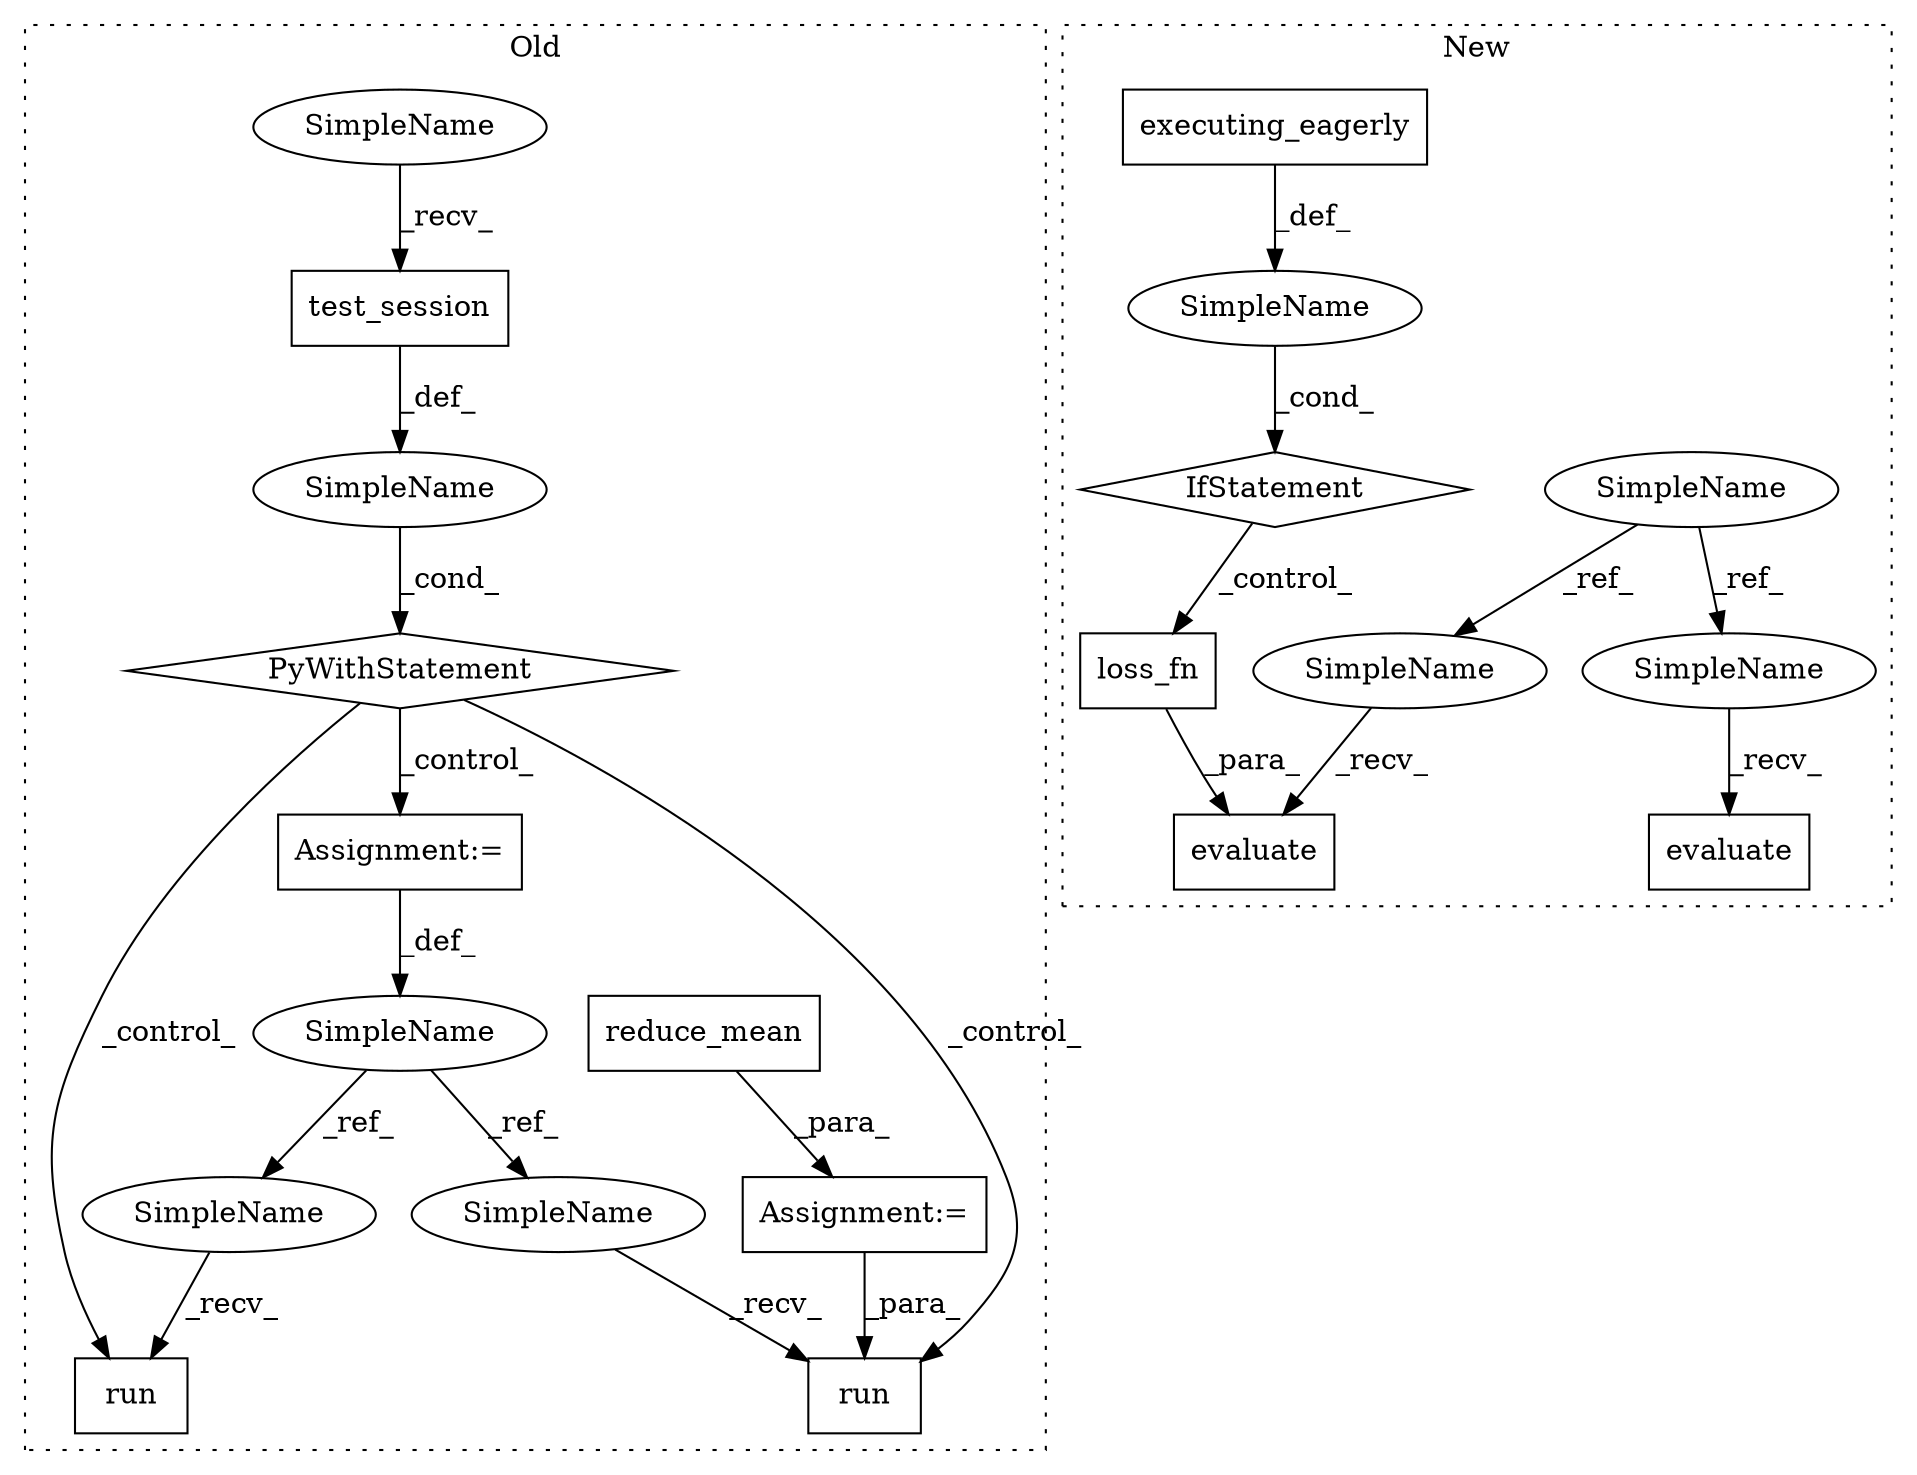 digraph G {
subgraph cluster0 {
1 [label="PyWithStatement" a="104" s="41536,41565" l="10,2" shape="diamond"];
3 [label="test_session" a="32" s="41551" l="14" shape="box"];
6 [label="run" a="32" s="41596,41604" l="4,1" shape="box"];
7 [label="SimpleName" a="42" s="" l="" shape="ellipse"];
8 [label="run" a="32" s="41618,41630" l="4,1" shape="box"];
13 [label="reduce_mean" a="32" s="41366,41403" l="12,1" shape="box"];
14 [label="SimpleName" a="42" s="41579" l="4" shape="ellipse"];
15 [label="Assignment:=" a="7" s="41579" l="4" shape="box"];
16 [label="Assignment:=" a="7" s="41354" l="1" shape="box"];
19 [label="SimpleName" a="42" s="41546" l="4" shape="ellipse"];
20 [label="SimpleName" a="42" s="41613" l="4" shape="ellipse"];
21 [label="SimpleName" a="42" s="41591" l="4" shape="ellipse"];
label = "Old";
style="dotted";
}
subgraph cluster1 {
2 [label="loss_fn" a="32" s="40112" l="9" shape="box"];
4 [label="SimpleName" a="42" s="" l="" shape="ellipse"];
5 [label="IfStatement" a="25" s="40099" l="3" shape="diamond"];
9 [label="evaluate" a="32" s="40210,40227" l="9,1" shape="box"];
10 [label="SimpleName" a="42" s="38809" l="4" shape="ellipse"];
11 [label="evaluate" a="32" s="40185,40198" l="9,1" shape="box"];
12 [label="executing_eagerly" a="32" s="40080" l="19" shape="box"];
17 [label="SimpleName" a="42" s="40180" l="4" shape="ellipse"];
18 [label="SimpleName" a="42" s="40205" l="4" shape="ellipse"];
label = "New";
style="dotted";
}
1 -> 15 [label="_control_"];
1 -> 6 [label="_control_"];
1 -> 8 [label="_control_"];
2 -> 9 [label="_para_"];
3 -> 7 [label="_def_"];
4 -> 5 [label="_cond_"];
5 -> 2 [label="_control_"];
7 -> 1 [label="_cond_"];
10 -> 18 [label="_ref_"];
10 -> 17 [label="_ref_"];
12 -> 4 [label="_def_"];
13 -> 16 [label="_para_"];
14 -> 21 [label="_ref_"];
14 -> 20 [label="_ref_"];
15 -> 14 [label="_def_"];
16 -> 8 [label="_para_"];
17 -> 11 [label="_recv_"];
18 -> 9 [label="_recv_"];
19 -> 3 [label="_recv_"];
20 -> 8 [label="_recv_"];
21 -> 6 [label="_recv_"];
}